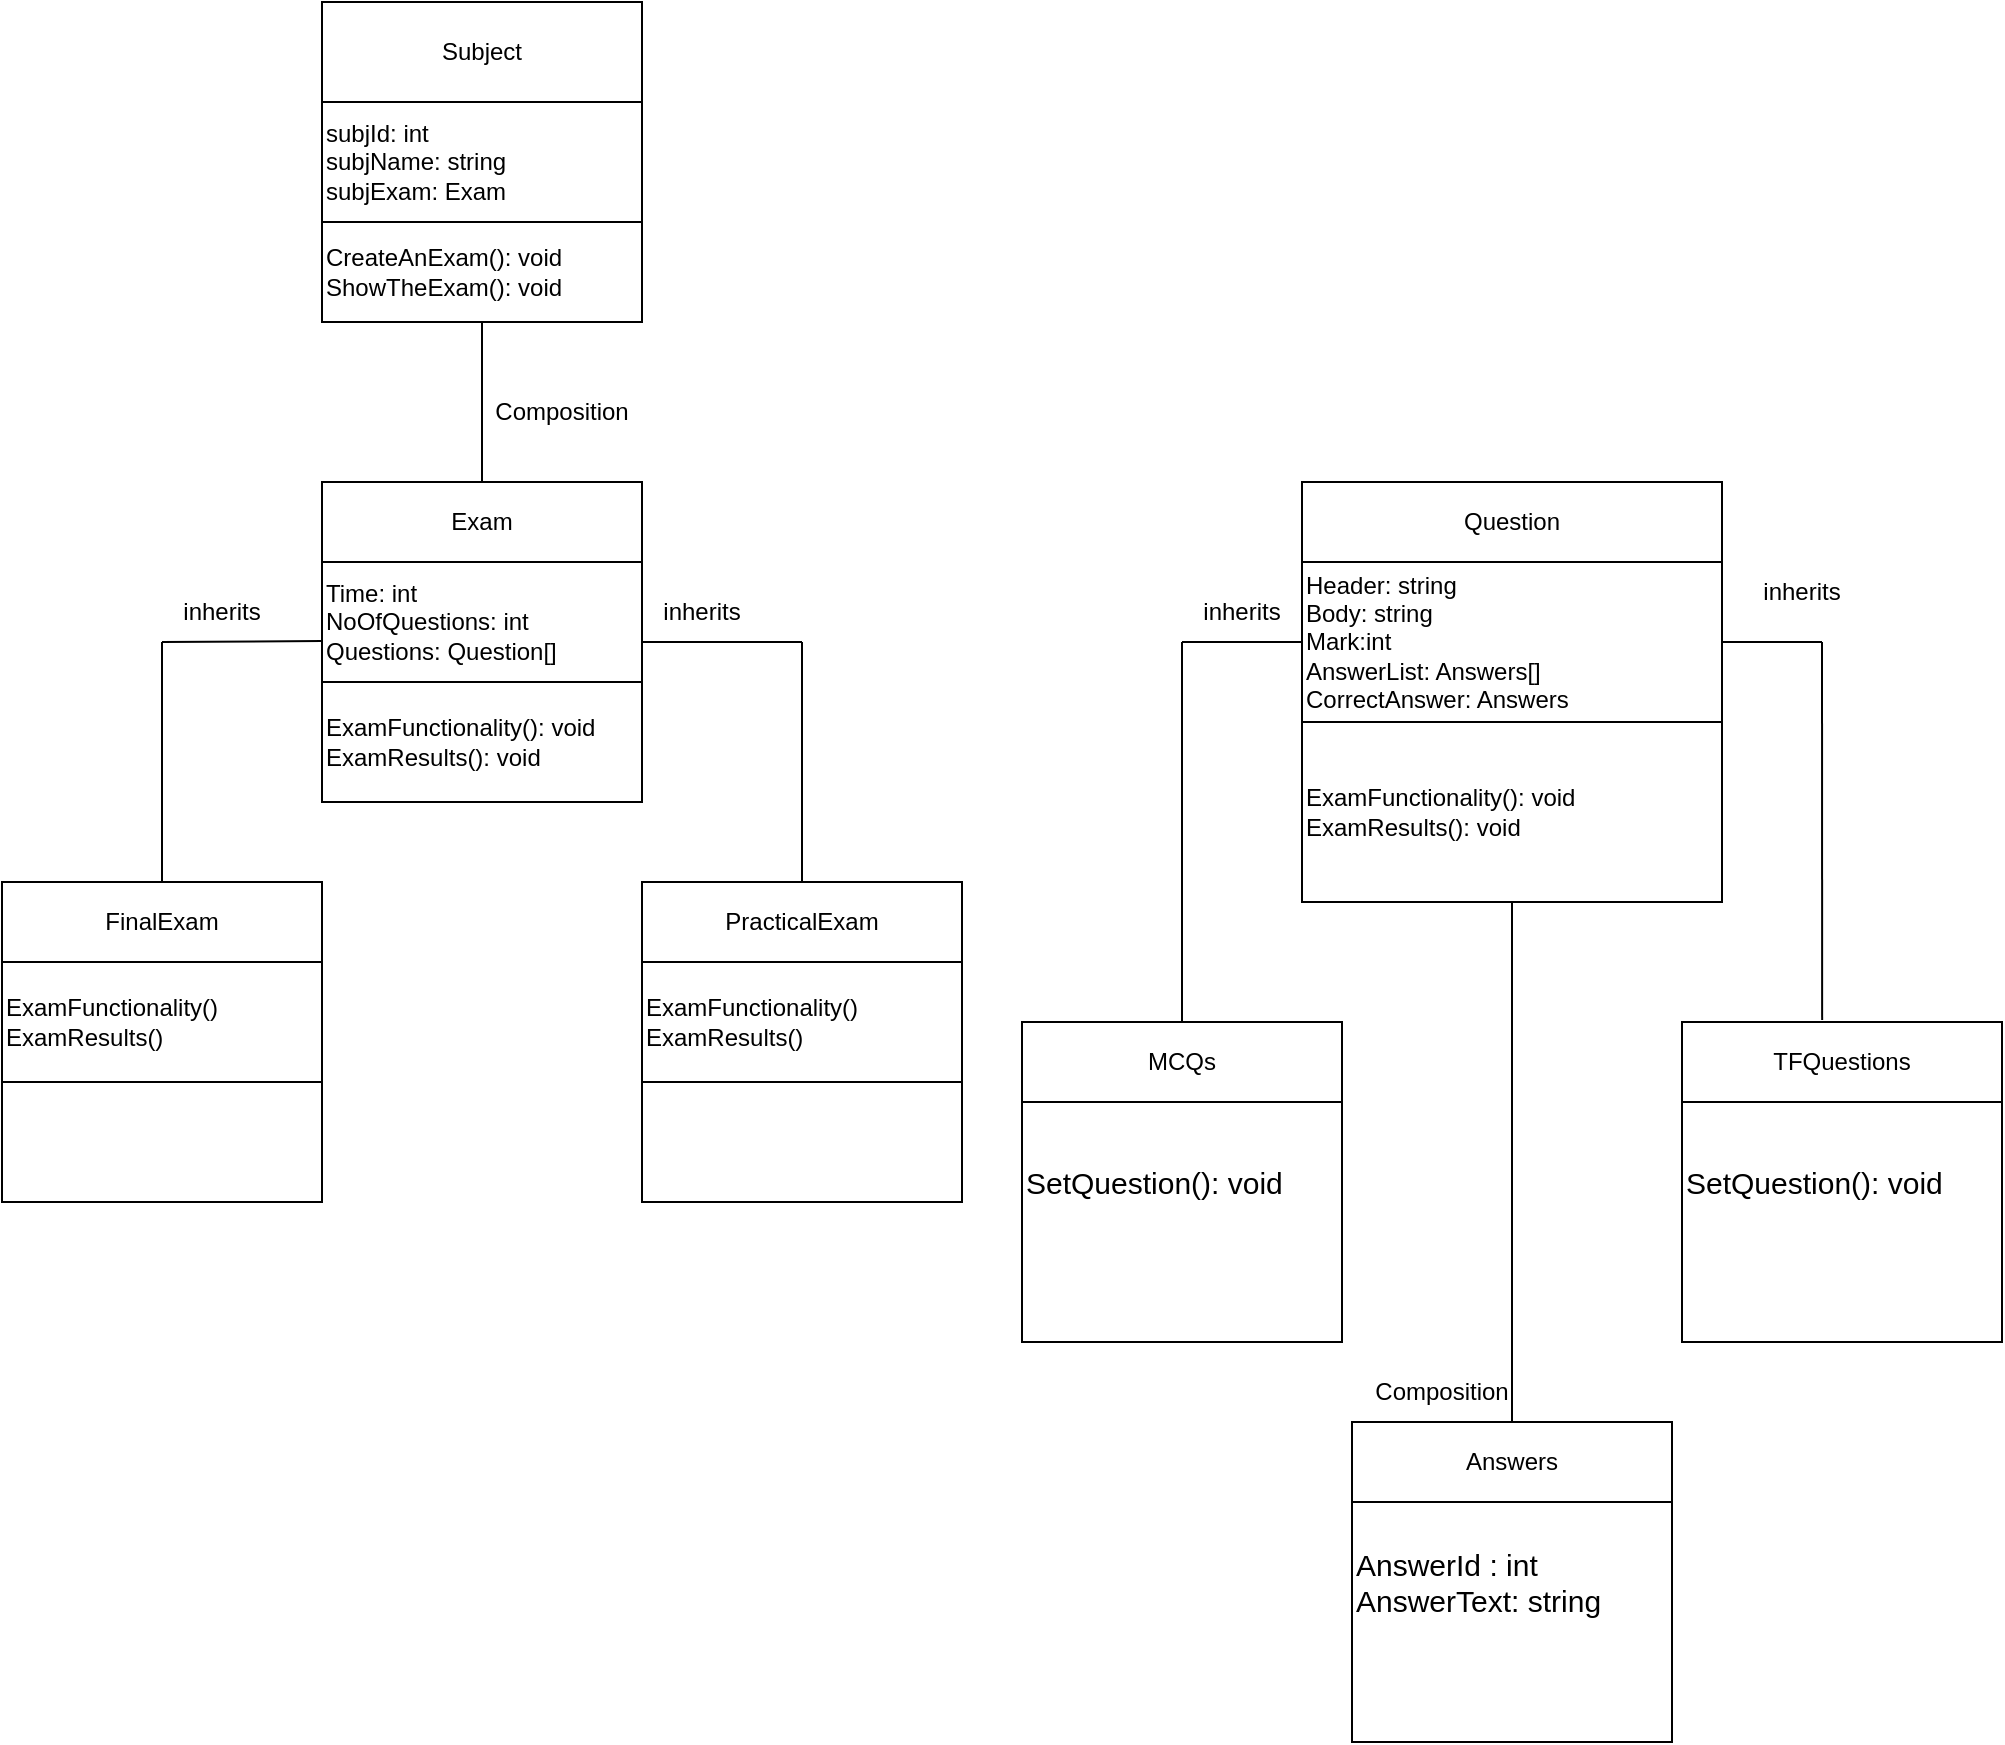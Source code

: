 <mxfile>
    <diagram id="tBIqotjF2KYF3Vxw2lrp" name="Page-1">
        <mxGraphModel dx="1364" dy="1534" grid="1" gridSize="10" guides="1" tooltips="1" connect="1" arrows="1" fold="1" page="1" pageScale="1" pageWidth="850" pageHeight="1100" math="0" shadow="0">
            <root>
                <mxCell id="0"/>
                <mxCell id="1" parent="0"/>
                <mxCell id="2" value="" style="whiteSpace=wrap;html=1;aspect=fixed;align=left;fontSize=15;" vertex="1" parent="1">
                    <mxGeometry x="40" y="40" width="160" height="160" as="geometry"/>
                </mxCell>
                <mxCell id="5" value="Exam" style="rounded=0;whiteSpace=wrap;html=1;" vertex="1" parent="1">
                    <mxGeometry x="40" y="40" width="160" height="40" as="geometry"/>
                </mxCell>
                <mxCell id="6" value="Time: int&lt;br&gt;NoOfQuestions: int&lt;br&gt;Questions: Question[]" style="rounded=0;whiteSpace=wrap;html=1;fontSize=12;align=left;" vertex="1" parent="1">
                    <mxGeometry x="40" y="80" width="160" height="60" as="geometry"/>
                </mxCell>
                <mxCell id="7" value="ExamFunctionality(): void&lt;br&gt;ExamResults(): void" style="rounded=0;whiteSpace=wrap;html=1;fontSize=12;align=left;" vertex="1" parent="1">
                    <mxGeometry x="40" y="140" width="160" height="60" as="geometry"/>
                </mxCell>
                <mxCell id="8" value="" style="whiteSpace=wrap;html=1;aspect=fixed;align=left;fontSize=15;" vertex="1" parent="1">
                    <mxGeometry x="-120" y="240" width="160" height="160" as="geometry"/>
                </mxCell>
                <mxCell id="9" value="FinalExam" style="rounded=0;whiteSpace=wrap;html=1;" vertex="1" parent="1">
                    <mxGeometry x="-120" y="240" width="160" height="40" as="geometry"/>
                </mxCell>
                <mxCell id="11" value="ExamFunctionality()&lt;br&gt;ExamResults()" style="rounded=0;whiteSpace=wrap;html=1;fontSize=12;align=left;" vertex="1" parent="1">
                    <mxGeometry x="-120" y="280" width="160" height="60" as="geometry"/>
                </mxCell>
                <mxCell id="12" value="" style="whiteSpace=wrap;html=1;aspect=fixed;align=left;fontSize=15;" vertex="1" parent="1">
                    <mxGeometry x="200" y="240" width="160" height="160" as="geometry"/>
                </mxCell>
                <mxCell id="13" value="PracticalExam" style="rounded=0;whiteSpace=wrap;html=1;" vertex="1" parent="1">
                    <mxGeometry x="200" y="240" width="160" height="40" as="geometry"/>
                </mxCell>
                <mxCell id="15" value="ExamFunctionality()&lt;br&gt;ExamResults()" style="rounded=0;whiteSpace=wrap;html=1;fontSize=12;align=left;" vertex="1" parent="1">
                    <mxGeometry x="200" y="280" width="160" height="60" as="geometry"/>
                </mxCell>
                <mxCell id="16" value="" style="endArrow=none;html=1;fontSize=12;" edge="1" parent="1">
                    <mxGeometry width="50" height="50" relative="1" as="geometry">
                        <mxPoint x="-40" y="120" as="sourcePoint"/>
                        <mxPoint x="40" y="119.5" as="targetPoint"/>
                    </mxGeometry>
                </mxCell>
                <mxCell id="17" value="" style="endArrow=none;html=1;fontSize=12;exitX=0.5;exitY=0;exitDx=0;exitDy=0;" edge="1" parent="1" source="9">
                    <mxGeometry width="50" height="50" relative="1" as="geometry">
                        <mxPoint x="-40" y="230" as="sourcePoint"/>
                        <mxPoint x="-40" y="120" as="targetPoint"/>
                    </mxGeometry>
                </mxCell>
                <mxCell id="18" value="inherits" style="text;html=1;strokeColor=none;fillColor=none;align=center;verticalAlign=middle;whiteSpace=wrap;rounded=0;fontSize=12;" vertex="1" parent="1">
                    <mxGeometry x="-40" y="90" width="60" height="30" as="geometry"/>
                </mxCell>
                <mxCell id="19" value="" style="endArrow=none;html=1;fontSize=12;" edge="1" parent="1">
                    <mxGeometry width="50" height="50" relative="1" as="geometry">
                        <mxPoint x="280" y="120" as="sourcePoint"/>
                        <mxPoint x="200" y="120" as="targetPoint"/>
                    </mxGeometry>
                </mxCell>
                <mxCell id="20" value="" style="endArrow=none;html=1;fontSize=12;exitX=0.5;exitY=0;exitDx=0;exitDy=0;" edge="1" parent="1">
                    <mxGeometry width="50" height="50" relative="1" as="geometry">
                        <mxPoint x="280" y="240" as="sourcePoint"/>
                        <mxPoint x="280" y="120" as="targetPoint"/>
                    </mxGeometry>
                </mxCell>
                <mxCell id="21" value="inherits" style="text;html=1;strokeColor=none;fillColor=none;align=center;verticalAlign=middle;whiteSpace=wrap;rounded=0;fontSize=12;" vertex="1" parent="1">
                    <mxGeometry x="200" y="90" width="60" height="30" as="geometry"/>
                </mxCell>
                <mxCell id="22" value="" style="whiteSpace=wrap;html=1;aspect=fixed;align=left;fontSize=15;" vertex="1" parent="1">
                    <mxGeometry x="530" y="40" width="210" height="210" as="geometry"/>
                </mxCell>
                <mxCell id="23" value="Question" style="rounded=0;whiteSpace=wrap;html=1;" vertex="1" parent="1">
                    <mxGeometry x="530" y="40" width="210" height="40" as="geometry"/>
                </mxCell>
                <mxCell id="24" value="Header: string&lt;br&gt;Body: string&lt;br&gt;Mark:int&lt;br&gt;AnswerList: Answers[]&lt;br&gt;CorrectAnswer: Answers" style="rounded=0;whiteSpace=wrap;html=1;fontSize=12;align=left;" vertex="1" parent="1">
                    <mxGeometry x="530" y="80" width="210" height="80" as="geometry"/>
                </mxCell>
                <mxCell id="25" value="ExamFunctionality(): void&lt;br&gt;ExamResults(): void" style="rounded=0;whiteSpace=wrap;html=1;fontSize=12;align=left;" vertex="1" parent="1">
                    <mxGeometry x="530" y="160" width="210" height="90" as="geometry"/>
                </mxCell>
                <mxCell id="26" value="SetQuestion(): void" style="whiteSpace=wrap;html=1;aspect=fixed;align=left;fontSize=15;" vertex="1" parent="1">
                    <mxGeometry x="390" y="310" width="160" height="160" as="geometry"/>
                </mxCell>
                <mxCell id="27" value="MCQs" style="rounded=0;whiteSpace=wrap;html=1;" vertex="1" parent="1">
                    <mxGeometry x="390" y="310" width="160" height="40" as="geometry"/>
                </mxCell>
                <mxCell id="29" value="SetQuestion(): void" style="whiteSpace=wrap;html=1;aspect=fixed;align=left;fontSize=15;" vertex="1" parent="1">
                    <mxGeometry x="720" y="310" width="160" height="160" as="geometry"/>
                </mxCell>
                <mxCell id="30" value="TFQuestions" style="rounded=0;whiteSpace=wrap;html=1;" vertex="1" parent="1">
                    <mxGeometry x="720" y="310" width="160" height="40" as="geometry"/>
                </mxCell>
                <mxCell id="32" value="" style="endArrow=none;html=1;fontSize=12;entryX=1;entryY=1;entryDx=0;entryDy=0;" edge="1" parent="1" target="34">
                    <mxGeometry width="50" height="50" relative="1" as="geometry">
                        <mxPoint x="470" y="120" as="sourcePoint"/>
                        <mxPoint x="550" y="119.5" as="targetPoint"/>
                    </mxGeometry>
                </mxCell>
                <mxCell id="33" value="" style="endArrow=none;html=1;fontSize=12;exitX=0.5;exitY=0;exitDx=0;exitDy=0;" edge="1" parent="1" source="27">
                    <mxGeometry width="50" height="50" relative="1" as="geometry">
                        <mxPoint x="470" y="230" as="sourcePoint"/>
                        <mxPoint x="470" y="120" as="targetPoint"/>
                    </mxGeometry>
                </mxCell>
                <mxCell id="34" value="inherits" style="text;html=1;strokeColor=none;fillColor=none;align=center;verticalAlign=middle;whiteSpace=wrap;rounded=0;fontSize=12;" vertex="1" parent="1">
                    <mxGeometry x="470" y="90" width="60" height="30" as="geometry"/>
                </mxCell>
                <mxCell id="35" value="" style="endArrow=none;html=1;fontSize=12;" edge="1" parent="1">
                    <mxGeometry width="50" height="50" relative="1" as="geometry">
                        <mxPoint x="790" y="120" as="sourcePoint"/>
                        <mxPoint x="740" y="120" as="targetPoint"/>
                    </mxGeometry>
                </mxCell>
                <mxCell id="36" value="" style="endArrow=none;html=1;fontSize=12;exitX=0.438;exitY=-0.025;exitDx=0;exitDy=0;exitPerimeter=0;" edge="1" parent="1" source="30">
                    <mxGeometry width="50" height="50" relative="1" as="geometry">
                        <mxPoint x="790" y="240" as="sourcePoint"/>
                        <mxPoint x="790" y="120" as="targetPoint"/>
                    </mxGeometry>
                </mxCell>
                <mxCell id="37" value="inherits" style="text;html=1;strokeColor=none;fillColor=none;align=center;verticalAlign=middle;whiteSpace=wrap;rounded=0;fontSize=12;" vertex="1" parent="1">
                    <mxGeometry x="750" y="80" width="60" height="30" as="geometry"/>
                </mxCell>
                <mxCell id="39" value="AnswerId : int&lt;br&gt;AnswerText: string" style="whiteSpace=wrap;html=1;aspect=fixed;align=left;fontSize=15;" vertex="1" parent="1">
                    <mxGeometry x="555" y="510" width="160" height="160" as="geometry"/>
                </mxCell>
                <mxCell id="40" value="Answers" style="rounded=0;whiteSpace=wrap;html=1;" vertex="1" parent="1">
                    <mxGeometry x="555" y="510" width="160" height="40" as="geometry"/>
                </mxCell>
                <mxCell id="41" value="" style="endArrow=none;html=1;fontSize=12;entryX=0.5;entryY=1;entryDx=0;entryDy=0;" edge="1" parent="1" target="25">
                    <mxGeometry width="50" height="50" relative="1" as="geometry">
                        <mxPoint x="635" y="510" as="sourcePoint"/>
                        <mxPoint x="690" y="460" as="targetPoint"/>
                    </mxGeometry>
                </mxCell>
                <mxCell id="42" value="Composition" style="text;html=1;strokeColor=none;fillColor=none;align=center;verticalAlign=middle;whiteSpace=wrap;rounded=0;fontSize=12;" vertex="1" parent="1">
                    <mxGeometry x="570" y="480" width="60" height="30" as="geometry"/>
                </mxCell>
                <mxCell id="43" value="subjId: int&lt;br&gt;subjName: string&lt;br&gt;subjExam: Exam" style="whiteSpace=wrap;html=1;aspect=fixed;fontSize=12;align=left;" vertex="1" parent="1">
                    <mxGeometry x="40" y="-200" width="160" height="160" as="geometry"/>
                </mxCell>
                <mxCell id="44" value="Subject" style="rounded=0;whiteSpace=wrap;html=1;fontSize=12;" vertex="1" parent="1">
                    <mxGeometry x="40" y="-200" width="160" height="50" as="geometry"/>
                </mxCell>
                <mxCell id="45" value="CreateAnExam(): void&lt;br&gt;ShowTheExam(): void" style="rounded=0;whiteSpace=wrap;html=1;fontSize=12;align=left;" vertex="1" parent="1">
                    <mxGeometry x="40" y="-90" width="160" height="50" as="geometry"/>
                </mxCell>
                <mxCell id="47" value="" style="endArrow=none;html=1;fontSize=12;exitX=0.5;exitY=0;exitDx=0;exitDy=0;" edge="1" parent="1" source="5">
                    <mxGeometry width="50" height="50" relative="1" as="geometry">
                        <mxPoint x="70" y="10" as="sourcePoint"/>
                        <mxPoint x="120" y="-40" as="targetPoint"/>
                    </mxGeometry>
                </mxCell>
                <mxCell id="49" value="Composition" style="text;html=1;strokeColor=none;fillColor=none;align=center;verticalAlign=middle;whiteSpace=wrap;rounded=0;fontSize=12;" vertex="1" parent="1">
                    <mxGeometry x="130" y="-10" width="60" height="30" as="geometry"/>
                </mxCell>
            </root>
        </mxGraphModel>
    </diagram>
</mxfile>